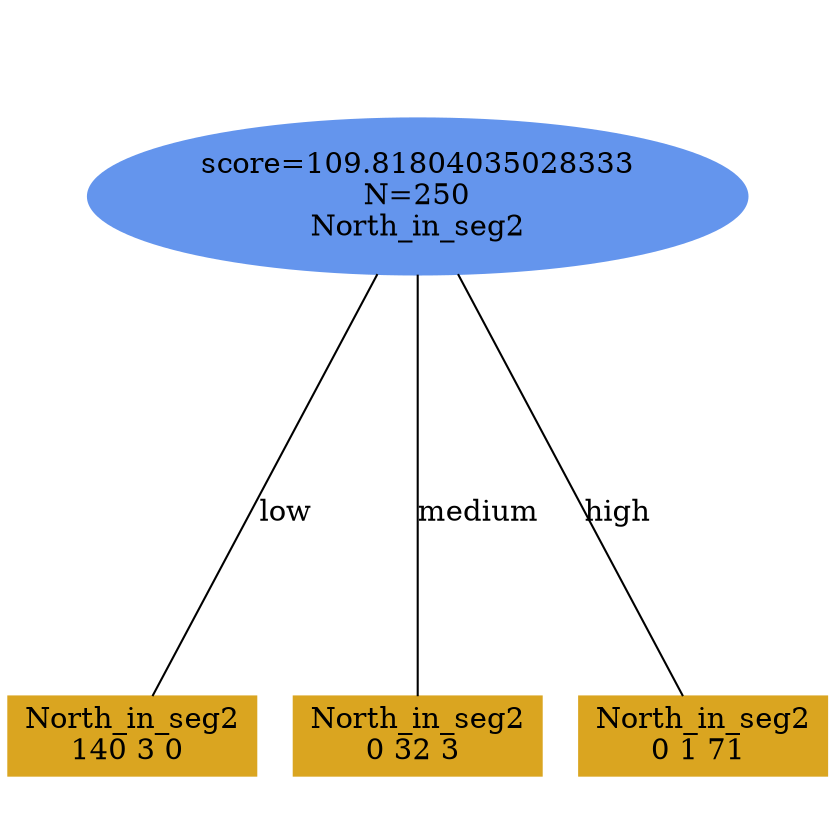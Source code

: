 digraph "DD" {
size = "7.5,10"
ratio=1.0;
center = true;
edge [dir = none];
{ rank = same; node [shape=ellipse, style=filled, color=cornflowerblue];"5418" [label="score=109.81804035028333\nN=250\nNorth_in_seg2"];}
{ rank = same; node [shape=box, style=filled, color=goldenrod];"5419" [label="North_in_seg2\n140 3 0 "];}
{ rank = same; node [shape=box, style=filled, color=goldenrod];"5420" [label="North_in_seg2\n0 32 3 "];}
{ rank = same; node [shape=box, style=filled, color=goldenrod];"5421" [label="North_in_seg2\n0 1 71 "];}
"5418" -> "5419" [label = "low"];
"5418" -> "5420" [label = "medium"];
"5418" -> "5421" [label = "high"];

}